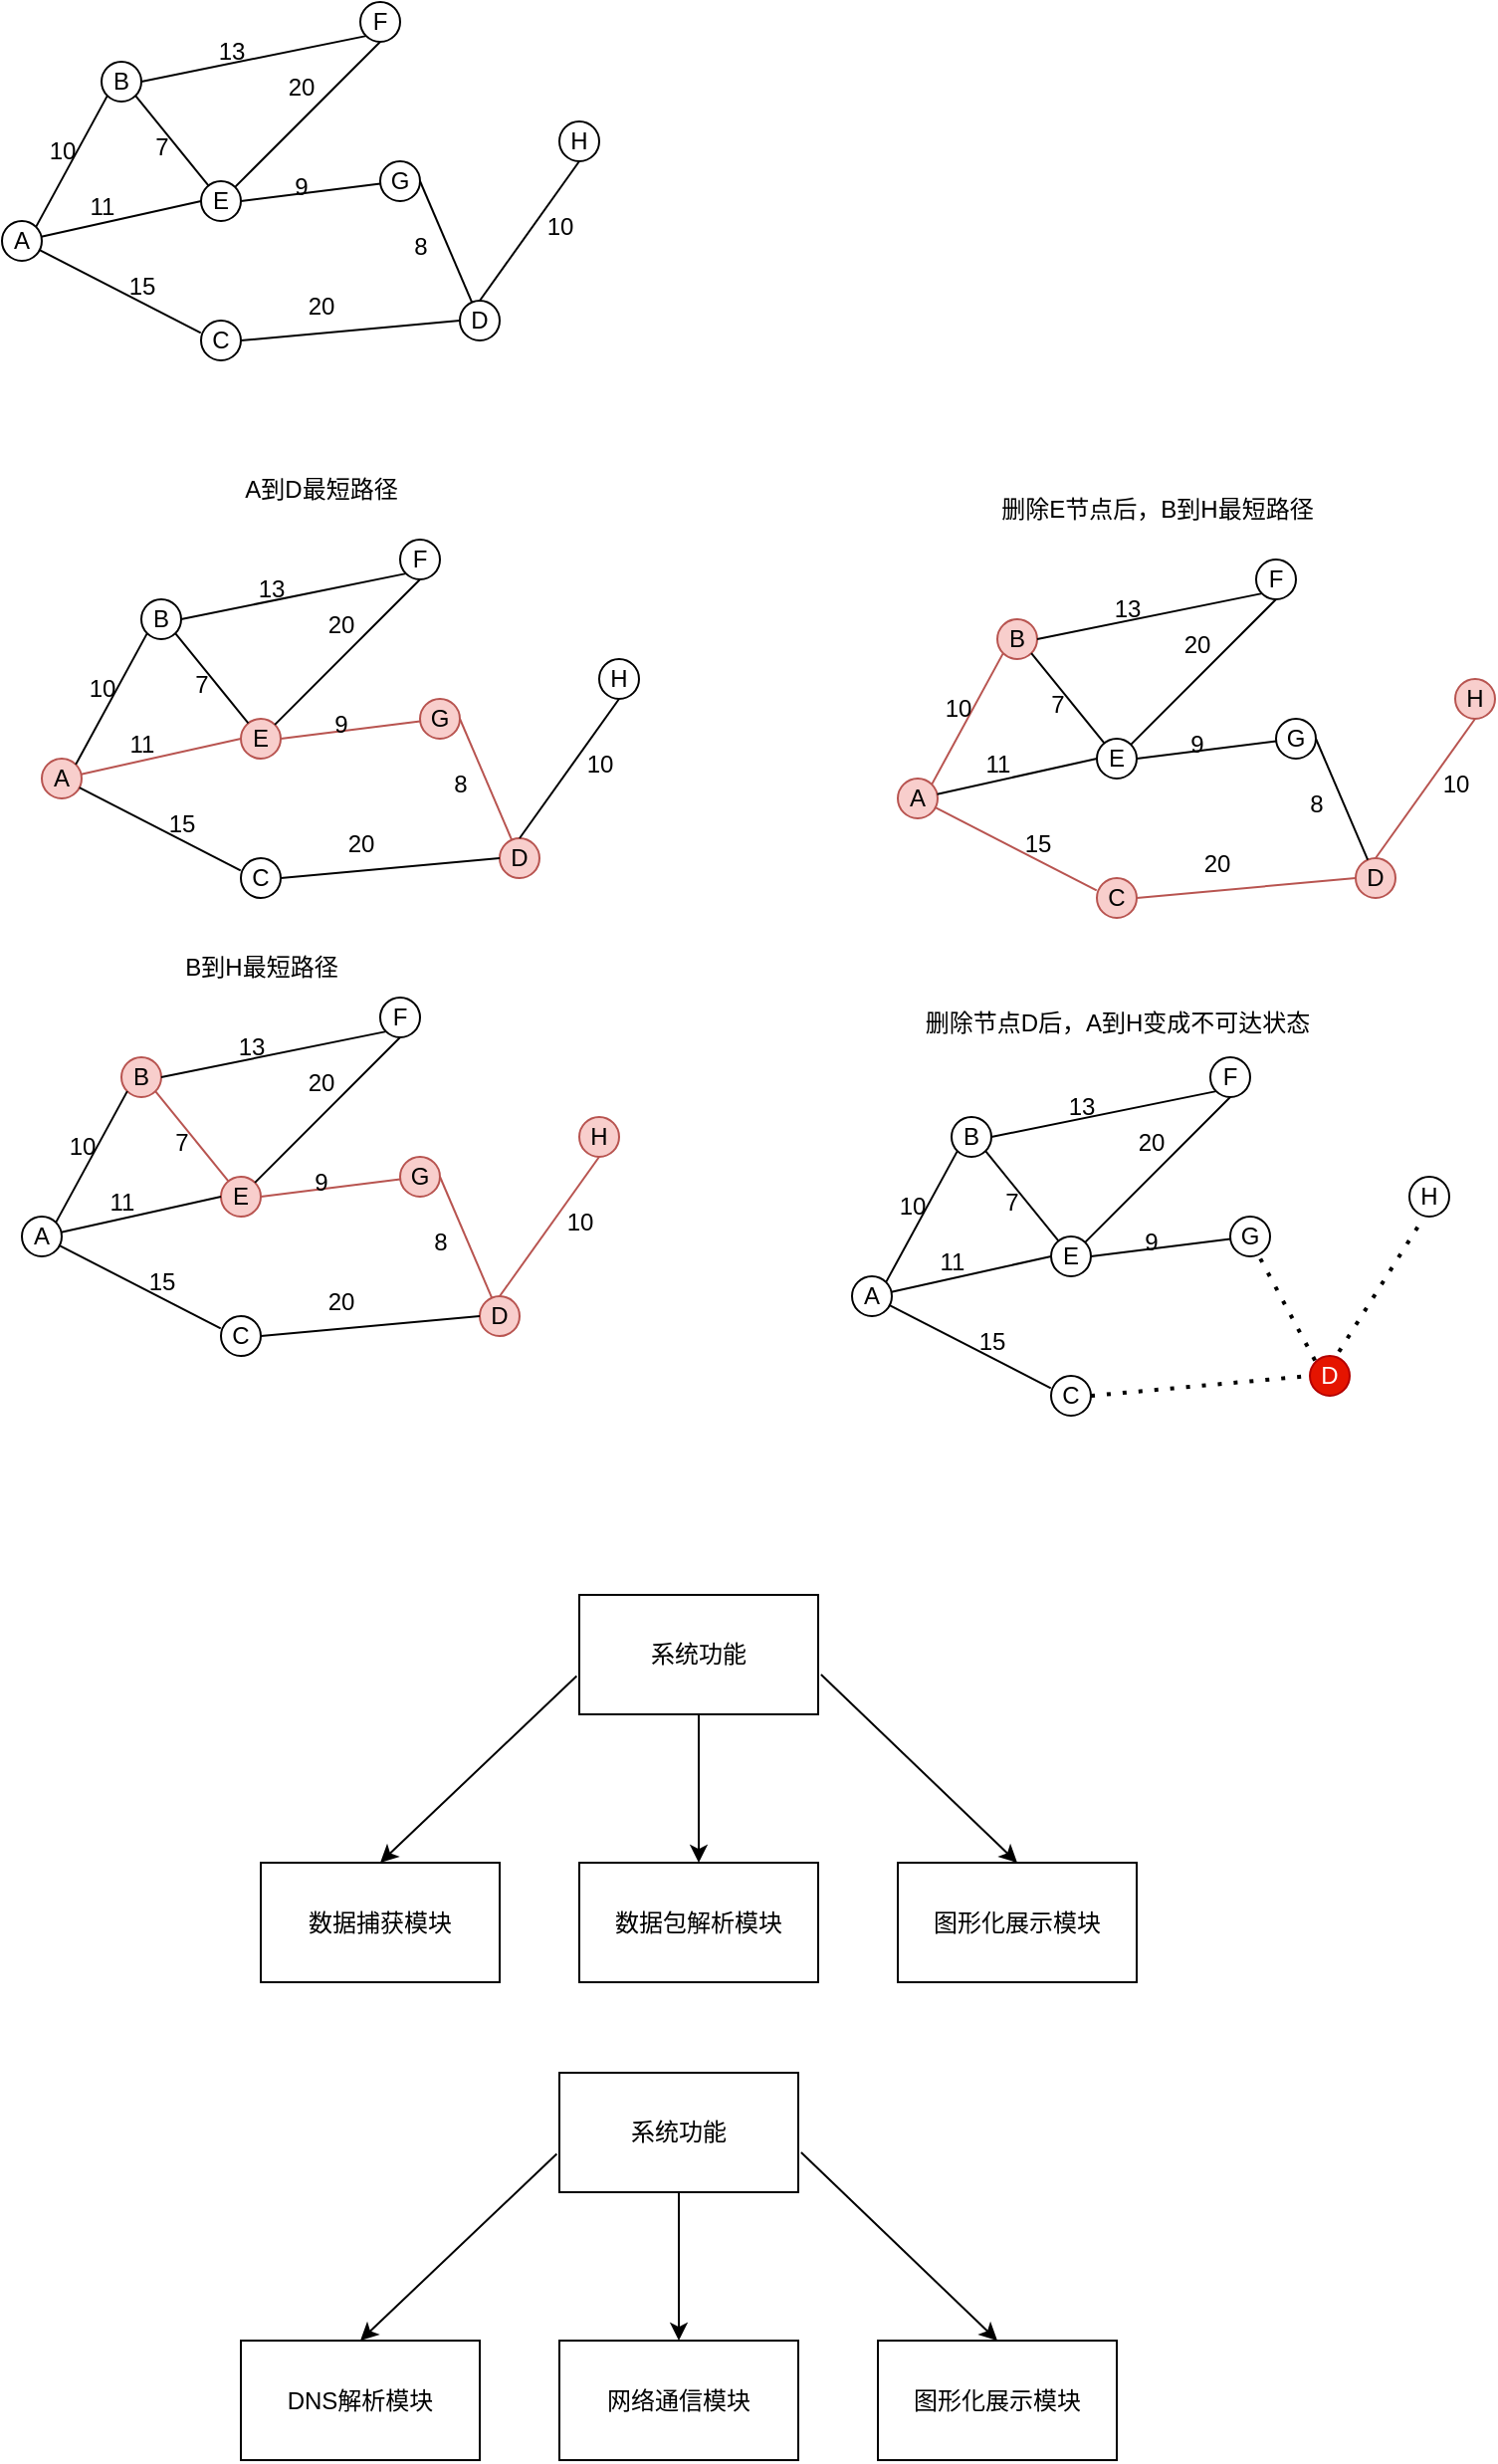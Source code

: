 <mxfile version="24.8.4">
  <diagram name="第 1 页" id="j2bMrI5FaiPhLmk5jfZU">
    <mxGraphModel dx="983" dy="539" grid="1" gridSize="10" guides="1" tooltips="1" connect="1" arrows="1" fold="1" page="1" pageScale="1" pageWidth="827" pageHeight="1169" math="0" shadow="0">
      <root>
        <mxCell id="0" />
        <mxCell id="1" parent="0" />
        <mxCell id="vtL7lDyUbymV2ma0Of8F-2" value="A" style="ellipse;whiteSpace=wrap;html=1;aspect=fixed;" parent="1" vertex="1">
          <mxGeometry x="100" y="350" width="20" height="20" as="geometry" />
        </mxCell>
        <mxCell id="vtL7lDyUbymV2ma0Of8F-3" value="B" style="ellipse;whiteSpace=wrap;html=1;aspect=fixed;" parent="1" vertex="1">
          <mxGeometry x="150" y="270" width="20" height="20" as="geometry" />
        </mxCell>
        <mxCell id="vtL7lDyUbymV2ma0Of8F-4" value="C" style="ellipse;whiteSpace=wrap;html=1;aspect=fixed;" parent="1" vertex="1">
          <mxGeometry x="200" y="400" width="20" height="20" as="geometry" />
        </mxCell>
        <mxCell id="vtL7lDyUbymV2ma0Of8F-5" value="D" style="ellipse;whiteSpace=wrap;html=1;aspect=fixed;" parent="1" vertex="1">
          <mxGeometry x="330" y="390" width="20" height="20" as="geometry" />
        </mxCell>
        <mxCell id="vtL7lDyUbymV2ma0Of8F-6" value="E" style="ellipse;whiteSpace=wrap;html=1;aspect=fixed;" parent="1" vertex="1">
          <mxGeometry x="200" y="330" width="20" height="20" as="geometry" />
        </mxCell>
        <mxCell id="vtL7lDyUbymV2ma0Of8F-7" value="F" style="ellipse;whiteSpace=wrap;html=1;aspect=fixed;" parent="1" vertex="1">
          <mxGeometry x="280" y="240" width="20" height="20" as="geometry" />
        </mxCell>
        <mxCell id="vtL7lDyUbymV2ma0Of8F-8" value="G" style="ellipse;whiteSpace=wrap;html=1;aspect=fixed;" parent="1" vertex="1">
          <mxGeometry x="290" y="320" width="20" height="20" as="geometry" />
        </mxCell>
        <mxCell id="vtL7lDyUbymV2ma0Of8F-10" value="H" style="ellipse;whiteSpace=wrap;html=1;aspect=fixed;" parent="1" vertex="1">
          <mxGeometry x="380" y="300" width="20" height="20" as="geometry" />
        </mxCell>
        <mxCell id="vtL7lDyUbymV2ma0Of8F-48" value="" style="endArrow=none;html=1;rounded=0;exitX=1;exitY=0;exitDx=0;exitDy=0;entryX=0;entryY=1;entryDx=0;entryDy=0;" parent="1" source="vtL7lDyUbymV2ma0Of8F-2" target="vtL7lDyUbymV2ma0Of8F-3" edge="1">
          <mxGeometry width="50" height="50" relative="1" as="geometry">
            <mxPoint x="110" y="340" as="sourcePoint" />
            <mxPoint x="160" y="290" as="targetPoint" />
          </mxGeometry>
        </mxCell>
        <mxCell id="vtL7lDyUbymV2ma0Of8F-49" value="" style="endArrow=none;html=1;rounded=0;entryX=-0.007;entryY=0.307;entryDx=0;entryDy=0;entryPerimeter=0;" parent="1" source="vtL7lDyUbymV2ma0Of8F-2" target="vtL7lDyUbymV2ma0Of8F-4" edge="1">
          <mxGeometry width="50" height="50" relative="1" as="geometry">
            <mxPoint x="130" y="400" as="sourcePoint" />
            <mxPoint x="180" y="350" as="targetPoint" />
          </mxGeometry>
        </mxCell>
        <mxCell id="vtL7lDyUbymV2ma0Of8F-50" value="" style="endArrow=none;html=1;rounded=0;entryX=0;entryY=0.5;entryDx=0;entryDy=0;" parent="1" source="vtL7lDyUbymV2ma0Of8F-2" target="vtL7lDyUbymV2ma0Of8F-6" edge="1">
          <mxGeometry width="50" height="50" relative="1" as="geometry">
            <mxPoint x="130" y="370" as="sourcePoint" />
            <mxPoint x="180" y="320" as="targetPoint" />
          </mxGeometry>
        </mxCell>
        <mxCell id="vtL7lDyUbymV2ma0Of8F-51" value="" style="endArrow=none;html=1;rounded=0;exitX=1;exitY=1;exitDx=0;exitDy=0;" parent="1" source="vtL7lDyUbymV2ma0Of8F-3" target="vtL7lDyUbymV2ma0Of8F-6" edge="1">
          <mxGeometry width="50" height="50" relative="1" as="geometry">
            <mxPoint x="150" y="270" as="sourcePoint" />
            <mxPoint x="200" y="334" as="targetPoint" />
          </mxGeometry>
        </mxCell>
        <mxCell id="vtL7lDyUbymV2ma0Of8F-52" value="" style="endArrow=none;html=1;rounded=0;exitX=1;exitY=0.5;exitDx=0;exitDy=0;entryX=0;entryY=1;entryDx=0;entryDy=0;" parent="1" source="vtL7lDyUbymV2ma0Of8F-3" target="vtL7lDyUbymV2ma0Of8F-7" edge="1">
          <mxGeometry width="50" height="50" relative="1" as="geometry">
            <mxPoint x="180" y="280" as="sourcePoint" />
            <mxPoint x="230" y="230" as="targetPoint" />
          </mxGeometry>
        </mxCell>
        <mxCell id="vtL7lDyUbymV2ma0Of8F-53" value="" style="endArrow=none;html=1;rounded=0;exitX=1;exitY=0.5;exitDx=0;exitDy=0;" parent="1" source="vtL7lDyUbymV2ma0Of8F-6" target="vtL7lDyUbymV2ma0Of8F-8" edge="1">
          <mxGeometry width="50" height="50" relative="1" as="geometry">
            <mxPoint x="230" y="340" as="sourcePoint" />
            <mxPoint x="280" y="290" as="targetPoint" />
          </mxGeometry>
        </mxCell>
        <mxCell id="vtL7lDyUbymV2ma0Of8F-54" value="" style="endArrow=none;html=1;rounded=0;exitX=1;exitY=0;exitDx=0;exitDy=0;entryX=0.5;entryY=1;entryDx=0;entryDy=0;" parent="1" source="vtL7lDyUbymV2ma0Of8F-6" target="vtL7lDyUbymV2ma0Of8F-7" edge="1">
          <mxGeometry width="50" height="50" relative="1" as="geometry">
            <mxPoint x="220" y="330" as="sourcePoint" />
            <mxPoint x="270" y="280" as="targetPoint" />
          </mxGeometry>
        </mxCell>
        <mxCell id="vtL7lDyUbymV2ma0Of8F-55" value="" style="endArrow=none;html=1;rounded=0;exitX=1;exitY=0.5;exitDx=0;exitDy=0;entryX=0;entryY=0.5;entryDx=0;entryDy=0;" parent="1" source="vtL7lDyUbymV2ma0Of8F-4" target="vtL7lDyUbymV2ma0Of8F-5" edge="1">
          <mxGeometry width="50" height="50" relative="1" as="geometry">
            <mxPoint x="260" y="410" as="sourcePoint" />
            <mxPoint x="310" y="360" as="targetPoint" />
          </mxGeometry>
        </mxCell>
        <mxCell id="vtL7lDyUbymV2ma0Of8F-56" value="" style="endArrow=none;html=1;rounded=0;exitX=0.5;exitY=0;exitDx=0;exitDy=0;" parent="1" source="vtL7lDyUbymV2ma0Of8F-5" edge="1">
          <mxGeometry width="50" height="50" relative="1" as="geometry">
            <mxPoint x="340" y="370" as="sourcePoint" />
            <mxPoint x="390" y="320" as="targetPoint" />
          </mxGeometry>
        </mxCell>
        <mxCell id="vtL7lDyUbymV2ma0Of8F-57" value="" style="endArrow=none;html=1;rounded=0;exitX=1;exitY=0.5;exitDx=0;exitDy=0;" parent="1" source="vtL7lDyUbymV2ma0Of8F-8" target="vtL7lDyUbymV2ma0Of8F-5" edge="1">
          <mxGeometry width="50" height="50" relative="1" as="geometry">
            <mxPoint x="330" y="310" as="sourcePoint" />
            <mxPoint x="380" y="260" as="targetPoint" />
          </mxGeometry>
        </mxCell>
        <mxCell id="vtL7lDyUbymV2ma0Of8F-59" value="10" style="text;html=1;align=center;verticalAlign=middle;resizable=0;points=[];autosize=1;strokeColor=none;fillColor=none;" parent="1" vertex="1">
          <mxGeometry x="110" y="300" width="40" height="30" as="geometry" />
        </mxCell>
        <mxCell id="vtL7lDyUbymV2ma0Of8F-60" value="7" style="text;html=1;align=center;verticalAlign=middle;resizable=0;points=[];autosize=1;strokeColor=none;fillColor=none;" parent="1" vertex="1">
          <mxGeometry x="165" y="298" width="30" height="30" as="geometry" />
        </mxCell>
        <mxCell id="vtL7lDyUbymV2ma0Of8F-61" value="11" style="text;html=1;align=center;verticalAlign=middle;resizable=0;points=[];autosize=1;strokeColor=none;fillColor=none;" parent="1" vertex="1">
          <mxGeometry x="130" y="328" width="40" height="30" as="geometry" />
        </mxCell>
        <mxCell id="vtL7lDyUbymV2ma0Of8F-63" value="15" style="text;html=1;align=center;verticalAlign=middle;resizable=0;points=[];autosize=1;strokeColor=none;fillColor=none;" parent="1" vertex="1">
          <mxGeometry x="150" y="368" width="40" height="30" as="geometry" />
        </mxCell>
        <mxCell id="vtL7lDyUbymV2ma0Of8F-64" value="20" style="text;html=1;align=center;verticalAlign=middle;resizable=0;points=[];autosize=1;strokeColor=none;fillColor=none;" parent="1" vertex="1">
          <mxGeometry x="240" y="378" width="40" height="30" as="geometry" />
        </mxCell>
        <mxCell id="vtL7lDyUbymV2ma0Of8F-65" value="9" style="text;html=1;align=center;verticalAlign=middle;resizable=0;points=[];autosize=1;strokeColor=none;fillColor=none;" parent="1" vertex="1">
          <mxGeometry x="235" y="318" width="30" height="30" as="geometry" />
        </mxCell>
        <mxCell id="vtL7lDyUbymV2ma0Of8F-66" value="13" style="text;html=1;align=center;verticalAlign=middle;resizable=0;points=[];autosize=1;strokeColor=none;fillColor=none;" parent="1" vertex="1">
          <mxGeometry x="195" y="250" width="40" height="30" as="geometry" />
        </mxCell>
        <mxCell id="vtL7lDyUbymV2ma0Of8F-67" value="20" style="text;html=1;align=center;verticalAlign=middle;resizable=0;points=[];autosize=1;strokeColor=none;fillColor=none;" parent="1" vertex="1">
          <mxGeometry x="230" y="268" width="40" height="30" as="geometry" />
        </mxCell>
        <mxCell id="vtL7lDyUbymV2ma0Of8F-68" value="8" style="text;html=1;align=center;verticalAlign=middle;resizable=0;points=[];autosize=1;strokeColor=none;fillColor=none;" parent="1" vertex="1">
          <mxGeometry x="295" y="348" width="30" height="30" as="geometry" />
        </mxCell>
        <mxCell id="vtL7lDyUbymV2ma0Of8F-69" value="10" style="text;html=1;align=center;verticalAlign=middle;resizable=0;points=[];autosize=1;strokeColor=none;fillColor=none;" parent="1" vertex="1">
          <mxGeometry x="360" y="338" width="40" height="30" as="geometry" />
        </mxCell>
        <mxCell id="vtL7lDyUbymV2ma0Of8F-70" value="A" style="ellipse;whiteSpace=wrap;html=1;aspect=fixed;fillColor=#f8cecc;strokeColor=#b85450;" parent="1" vertex="1">
          <mxGeometry x="120" y="620" width="20" height="20" as="geometry" />
        </mxCell>
        <mxCell id="vtL7lDyUbymV2ma0Of8F-71" value="B" style="ellipse;whiteSpace=wrap;html=1;aspect=fixed;" parent="1" vertex="1">
          <mxGeometry x="170" y="540" width="20" height="20" as="geometry" />
        </mxCell>
        <mxCell id="vtL7lDyUbymV2ma0Of8F-72" value="C" style="ellipse;whiteSpace=wrap;html=1;aspect=fixed;" parent="1" vertex="1">
          <mxGeometry x="220" y="670" width="20" height="20" as="geometry" />
        </mxCell>
        <mxCell id="vtL7lDyUbymV2ma0Of8F-73" value="D" style="ellipse;whiteSpace=wrap;html=1;aspect=fixed;fillColor=#f8cecc;strokeColor=#b85450;" parent="1" vertex="1">
          <mxGeometry x="350" y="660" width="20" height="20" as="geometry" />
        </mxCell>
        <mxCell id="vtL7lDyUbymV2ma0Of8F-74" value="E" style="ellipse;whiteSpace=wrap;html=1;aspect=fixed;fillColor=#f8cecc;strokeColor=#b85450;" parent="1" vertex="1">
          <mxGeometry x="220" y="600" width="20" height="20" as="geometry" />
        </mxCell>
        <mxCell id="vtL7lDyUbymV2ma0Of8F-75" value="F" style="ellipse;whiteSpace=wrap;html=1;aspect=fixed;" parent="1" vertex="1">
          <mxGeometry x="300" y="510" width="20" height="20" as="geometry" />
        </mxCell>
        <mxCell id="vtL7lDyUbymV2ma0Of8F-76" value="G" style="ellipse;whiteSpace=wrap;html=1;aspect=fixed;fillColor=#f8cecc;strokeColor=#b85450;" parent="1" vertex="1">
          <mxGeometry x="310" y="590" width="20" height="20" as="geometry" />
        </mxCell>
        <mxCell id="vtL7lDyUbymV2ma0Of8F-77" value="H" style="ellipse;whiteSpace=wrap;html=1;aspect=fixed;" parent="1" vertex="1">
          <mxGeometry x="400" y="570" width="20" height="20" as="geometry" />
        </mxCell>
        <mxCell id="vtL7lDyUbymV2ma0Of8F-78" value="" style="endArrow=none;html=1;rounded=0;exitX=1;exitY=0;exitDx=0;exitDy=0;entryX=0;entryY=1;entryDx=0;entryDy=0;" parent="1" source="vtL7lDyUbymV2ma0Of8F-70" target="vtL7lDyUbymV2ma0Of8F-71" edge="1">
          <mxGeometry width="50" height="50" relative="1" as="geometry">
            <mxPoint x="130" y="610" as="sourcePoint" />
            <mxPoint x="180" y="560" as="targetPoint" />
          </mxGeometry>
        </mxCell>
        <mxCell id="vtL7lDyUbymV2ma0Of8F-79" value="" style="endArrow=none;html=1;rounded=0;entryX=-0.007;entryY=0.307;entryDx=0;entryDy=0;entryPerimeter=0;" parent="1" source="vtL7lDyUbymV2ma0Of8F-70" target="vtL7lDyUbymV2ma0Of8F-72" edge="1">
          <mxGeometry width="50" height="50" relative="1" as="geometry">
            <mxPoint x="150" y="670" as="sourcePoint" />
            <mxPoint x="200" y="620" as="targetPoint" />
          </mxGeometry>
        </mxCell>
        <mxCell id="vtL7lDyUbymV2ma0Of8F-80" value="" style="endArrow=none;html=1;rounded=0;entryX=0;entryY=0.5;entryDx=0;entryDy=0;fillColor=#f8cecc;strokeColor=#b85450;" parent="1" source="vtL7lDyUbymV2ma0Of8F-70" target="vtL7lDyUbymV2ma0Of8F-74" edge="1">
          <mxGeometry width="50" height="50" relative="1" as="geometry">
            <mxPoint x="150" y="640" as="sourcePoint" />
            <mxPoint x="200" y="590" as="targetPoint" />
          </mxGeometry>
        </mxCell>
        <mxCell id="vtL7lDyUbymV2ma0Of8F-81" value="" style="endArrow=none;html=1;rounded=0;exitX=1;exitY=1;exitDx=0;exitDy=0;" parent="1" source="vtL7lDyUbymV2ma0Of8F-71" target="vtL7lDyUbymV2ma0Of8F-74" edge="1">
          <mxGeometry width="50" height="50" relative="1" as="geometry">
            <mxPoint x="170" y="540" as="sourcePoint" />
            <mxPoint x="220" y="604" as="targetPoint" />
          </mxGeometry>
        </mxCell>
        <mxCell id="vtL7lDyUbymV2ma0Of8F-82" value="" style="endArrow=none;html=1;rounded=0;exitX=1;exitY=0.5;exitDx=0;exitDy=0;entryX=0;entryY=1;entryDx=0;entryDy=0;" parent="1" source="vtL7lDyUbymV2ma0Of8F-71" target="vtL7lDyUbymV2ma0Of8F-75" edge="1">
          <mxGeometry width="50" height="50" relative="1" as="geometry">
            <mxPoint x="200" y="550" as="sourcePoint" />
            <mxPoint x="250" y="500" as="targetPoint" />
          </mxGeometry>
        </mxCell>
        <mxCell id="vtL7lDyUbymV2ma0Of8F-83" value="" style="endArrow=none;html=1;rounded=0;exitX=1;exitY=0.5;exitDx=0;exitDy=0;fillColor=#f8cecc;strokeColor=#b85450;" parent="1" source="vtL7lDyUbymV2ma0Of8F-74" target="vtL7lDyUbymV2ma0Of8F-76" edge="1">
          <mxGeometry width="50" height="50" relative="1" as="geometry">
            <mxPoint x="250" y="610" as="sourcePoint" />
            <mxPoint x="300" y="560" as="targetPoint" />
          </mxGeometry>
        </mxCell>
        <mxCell id="vtL7lDyUbymV2ma0Of8F-84" value="" style="endArrow=none;html=1;rounded=0;exitX=1;exitY=0;exitDx=0;exitDy=0;entryX=0.5;entryY=1;entryDx=0;entryDy=0;" parent="1" source="vtL7lDyUbymV2ma0Of8F-74" target="vtL7lDyUbymV2ma0Of8F-75" edge="1">
          <mxGeometry width="50" height="50" relative="1" as="geometry">
            <mxPoint x="240" y="600" as="sourcePoint" />
            <mxPoint x="290" y="550" as="targetPoint" />
          </mxGeometry>
        </mxCell>
        <mxCell id="vtL7lDyUbymV2ma0Of8F-85" value="" style="endArrow=none;html=1;rounded=0;exitX=1;exitY=0.5;exitDx=0;exitDy=0;entryX=0;entryY=0.5;entryDx=0;entryDy=0;" parent="1" source="vtL7lDyUbymV2ma0Of8F-72" target="vtL7lDyUbymV2ma0Of8F-73" edge="1">
          <mxGeometry width="50" height="50" relative="1" as="geometry">
            <mxPoint x="280" y="680" as="sourcePoint" />
            <mxPoint x="330" y="630" as="targetPoint" />
          </mxGeometry>
        </mxCell>
        <mxCell id="vtL7lDyUbymV2ma0Of8F-86" value="" style="endArrow=none;html=1;rounded=0;exitX=0.5;exitY=0;exitDx=0;exitDy=0;" parent="1" source="vtL7lDyUbymV2ma0Of8F-73" edge="1">
          <mxGeometry width="50" height="50" relative="1" as="geometry">
            <mxPoint x="360" y="640" as="sourcePoint" />
            <mxPoint x="410" y="590" as="targetPoint" />
          </mxGeometry>
        </mxCell>
        <mxCell id="vtL7lDyUbymV2ma0Of8F-87" value="" style="endArrow=none;html=1;rounded=0;exitX=1;exitY=0.5;exitDx=0;exitDy=0;fillColor=#f8cecc;strokeColor=#b85450;" parent="1" source="vtL7lDyUbymV2ma0Of8F-76" target="vtL7lDyUbymV2ma0Of8F-73" edge="1">
          <mxGeometry width="50" height="50" relative="1" as="geometry">
            <mxPoint x="350" y="580" as="sourcePoint" />
            <mxPoint x="400" y="530" as="targetPoint" />
          </mxGeometry>
        </mxCell>
        <mxCell id="vtL7lDyUbymV2ma0Of8F-88" value="10" style="text;html=1;align=center;verticalAlign=middle;resizable=0;points=[];autosize=1;strokeColor=none;fillColor=none;" parent="1" vertex="1">
          <mxGeometry x="130" y="570" width="40" height="30" as="geometry" />
        </mxCell>
        <mxCell id="vtL7lDyUbymV2ma0Of8F-89" value="7" style="text;html=1;align=center;verticalAlign=middle;resizable=0;points=[];autosize=1;strokeColor=none;fillColor=none;" parent="1" vertex="1">
          <mxGeometry x="185" y="568" width="30" height="30" as="geometry" />
        </mxCell>
        <mxCell id="vtL7lDyUbymV2ma0Of8F-90" value="11" style="text;html=1;align=center;verticalAlign=middle;resizable=0;points=[];autosize=1;strokeColor=none;fillColor=none;" parent="1" vertex="1">
          <mxGeometry x="150" y="598" width="40" height="30" as="geometry" />
        </mxCell>
        <mxCell id="vtL7lDyUbymV2ma0Of8F-91" value="15" style="text;html=1;align=center;verticalAlign=middle;resizable=0;points=[];autosize=1;strokeColor=none;fillColor=none;" parent="1" vertex="1">
          <mxGeometry x="170" y="638" width="40" height="30" as="geometry" />
        </mxCell>
        <mxCell id="vtL7lDyUbymV2ma0Of8F-92" value="20" style="text;html=1;align=center;verticalAlign=middle;resizable=0;points=[];autosize=1;strokeColor=none;fillColor=none;" parent="1" vertex="1">
          <mxGeometry x="260" y="648" width="40" height="30" as="geometry" />
        </mxCell>
        <mxCell id="vtL7lDyUbymV2ma0Of8F-93" value="9" style="text;html=1;align=center;verticalAlign=middle;resizable=0;points=[];autosize=1;strokeColor=none;fillColor=none;" parent="1" vertex="1">
          <mxGeometry x="255" y="588" width="30" height="30" as="geometry" />
        </mxCell>
        <mxCell id="vtL7lDyUbymV2ma0Of8F-94" value="13" style="text;html=1;align=center;verticalAlign=middle;resizable=0;points=[];autosize=1;strokeColor=none;fillColor=none;" parent="1" vertex="1">
          <mxGeometry x="215" y="520" width="40" height="30" as="geometry" />
        </mxCell>
        <mxCell id="vtL7lDyUbymV2ma0Of8F-95" value="20" style="text;html=1;align=center;verticalAlign=middle;resizable=0;points=[];autosize=1;strokeColor=none;fillColor=none;" parent="1" vertex="1">
          <mxGeometry x="250" y="538" width="40" height="30" as="geometry" />
        </mxCell>
        <mxCell id="vtL7lDyUbymV2ma0Of8F-96" value="8" style="text;html=1;align=center;verticalAlign=middle;resizable=0;points=[];autosize=1;strokeColor=none;fillColor=none;" parent="1" vertex="1">
          <mxGeometry x="315" y="618" width="30" height="30" as="geometry" />
        </mxCell>
        <mxCell id="vtL7lDyUbymV2ma0Of8F-97" value="10" style="text;html=1;align=center;verticalAlign=middle;resizable=0;points=[];autosize=1;strokeColor=none;fillColor=none;" parent="1" vertex="1">
          <mxGeometry x="380" y="608" width="40" height="30" as="geometry" />
        </mxCell>
        <mxCell id="vtL7lDyUbymV2ma0Of8F-98" value="A到D最短路径" style="text;html=1;align=center;verticalAlign=middle;resizable=0;points=[];autosize=1;strokeColor=none;fillColor=none;" parent="1" vertex="1">
          <mxGeometry x="210" y="470" width="100" height="30" as="geometry" />
        </mxCell>
        <mxCell id="vtL7lDyUbymV2ma0Of8F-99" value="A" style="ellipse;whiteSpace=wrap;html=1;aspect=fixed;" parent="1" vertex="1">
          <mxGeometry x="110" y="850" width="20" height="20" as="geometry" />
        </mxCell>
        <mxCell id="vtL7lDyUbymV2ma0Of8F-100" value="B" style="ellipse;whiteSpace=wrap;html=1;aspect=fixed;fillColor=#f8cecc;strokeColor=#b85450;" parent="1" vertex="1">
          <mxGeometry x="160" y="770" width="20" height="20" as="geometry" />
        </mxCell>
        <mxCell id="vtL7lDyUbymV2ma0Of8F-101" value="C" style="ellipse;whiteSpace=wrap;html=1;aspect=fixed;" parent="1" vertex="1">
          <mxGeometry x="210" y="900" width="20" height="20" as="geometry" />
        </mxCell>
        <mxCell id="vtL7lDyUbymV2ma0Of8F-102" value="D" style="ellipse;whiteSpace=wrap;html=1;aspect=fixed;fillColor=#f8cecc;strokeColor=#b85450;" parent="1" vertex="1">
          <mxGeometry x="340" y="890" width="20" height="20" as="geometry" />
        </mxCell>
        <mxCell id="vtL7lDyUbymV2ma0Of8F-103" value="E" style="ellipse;whiteSpace=wrap;html=1;aspect=fixed;fillColor=#f8cecc;strokeColor=#b85450;" parent="1" vertex="1">
          <mxGeometry x="210" y="830" width="20" height="20" as="geometry" />
        </mxCell>
        <mxCell id="vtL7lDyUbymV2ma0Of8F-104" value="F" style="ellipse;whiteSpace=wrap;html=1;aspect=fixed;" parent="1" vertex="1">
          <mxGeometry x="290" y="740" width="20" height="20" as="geometry" />
        </mxCell>
        <mxCell id="vtL7lDyUbymV2ma0Of8F-105" value="G" style="ellipse;whiteSpace=wrap;html=1;aspect=fixed;fillColor=#f8cecc;strokeColor=#b85450;" parent="1" vertex="1">
          <mxGeometry x="300" y="820" width="20" height="20" as="geometry" />
        </mxCell>
        <mxCell id="vtL7lDyUbymV2ma0Of8F-106" value="H" style="ellipse;whiteSpace=wrap;html=1;aspect=fixed;fillColor=#f8cecc;strokeColor=#b85450;" parent="1" vertex="1">
          <mxGeometry x="390" y="800" width="20" height="20" as="geometry" />
        </mxCell>
        <mxCell id="vtL7lDyUbymV2ma0Of8F-107" value="" style="endArrow=none;html=1;rounded=0;exitX=1;exitY=0;exitDx=0;exitDy=0;entryX=0;entryY=1;entryDx=0;entryDy=0;" parent="1" source="vtL7lDyUbymV2ma0Of8F-99" target="vtL7lDyUbymV2ma0Of8F-100" edge="1">
          <mxGeometry width="50" height="50" relative="1" as="geometry">
            <mxPoint x="120" y="840" as="sourcePoint" />
            <mxPoint x="170" y="790" as="targetPoint" />
          </mxGeometry>
        </mxCell>
        <mxCell id="vtL7lDyUbymV2ma0Of8F-108" value="" style="endArrow=none;html=1;rounded=0;entryX=-0.007;entryY=0.307;entryDx=0;entryDy=0;entryPerimeter=0;" parent="1" source="vtL7lDyUbymV2ma0Of8F-99" target="vtL7lDyUbymV2ma0Of8F-101" edge="1">
          <mxGeometry width="50" height="50" relative="1" as="geometry">
            <mxPoint x="140" y="900" as="sourcePoint" />
            <mxPoint x="190" y="850" as="targetPoint" />
          </mxGeometry>
        </mxCell>
        <mxCell id="vtL7lDyUbymV2ma0Of8F-109" value="" style="endArrow=none;html=1;rounded=0;entryX=0;entryY=0.5;entryDx=0;entryDy=0;" parent="1" source="vtL7lDyUbymV2ma0Of8F-99" target="vtL7lDyUbymV2ma0Of8F-103" edge="1">
          <mxGeometry width="50" height="50" relative="1" as="geometry">
            <mxPoint x="140" y="870" as="sourcePoint" />
            <mxPoint x="190" y="820" as="targetPoint" />
          </mxGeometry>
        </mxCell>
        <mxCell id="vtL7lDyUbymV2ma0Of8F-110" value="" style="endArrow=none;html=1;rounded=0;exitX=1;exitY=1;exitDx=0;exitDy=0;fillColor=#f8cecc;strokeColor=#b85450;" parent="1" source="vtL7lDyUbymV2ma0Of8F-100" target="vtL7lDyUbymV2ma0Of8F-103" edge="1">
          <mxGeometry width="50" height="50" relative="1" as="geometry">
            <mxPoint x="160" y="770" as="sourcePoint" />
            <mxPoint x="210" y="834" as="targetPoint" />
          </mxGeometry>
        </mxCell>
        <mxCell id="vtL7lDyUbymV2ma0Of8F-111" value="" style="endArrow=none;html=1;rounded=0;exitX=1;exitY=0.5;exitDx=0;exitDy=0;entryX=0;entryY=1;entryDx=0;entryDy=0;" parent="1" source="vtL7lDyUbymV2ma0Of8F-100" target="vtL7lDyUbymV2ma0Of8F-104" edge="1">
          <mxGeometry width="50" height="50" relative="1" as="geometry">
            <mxPoint x="190" y="780" as="sourcePoint" />
            <mxPoint x="240" y="730" as="targetPoint" />
          </mxGeometry>
        </mxCell>
        <mxCell id="vtL7lDyUbymV2ma0Of8F-112" value="" style="endArrow=none;html=1;rounded=0;exitX=1;exitY=0.5;exitDx=0;exitDy=0;fillColor=#f8cecc;strokeColor=#b85450;" parent="1" source="vtL7lDyUbymV2ma0Of8F-103" target="vtL7lDyUbymV2ma0Of8F-105" edge="1">
          <mxGeometry width="50" height="50" relative="1" as="geometry">
            <mxPoint x="240" y="840" as="sourcePoint" />
            <mxPoint x="290" y="790" as="targetPoint" />
          </mxGeometry>
        </mxCell>
        <mxCell id="vtL7lDyUbymV2ma0Of8F-113" value="" style="endArrow=none;html=1;rounded=0;exitX=1;exitY=0;exitDx=0;exitDy=0;entryX=0.5;entryY=1;entryDx=0;entryDy=0;" parent="1" source="vtL7lDyUbymV2ma0Of8F-103" target="vtL7lDyUbymV2ma0Of8F-104" edge="1">
          <mxGeometry width="50" height="50" relative="1" as="geometry">
            <mxPoint x="230" y="830" as="sourcePoint" />
            <mxPoint x="280" y="780" as="targetPoint" />
          </mxGeometry>
        </mxCell>
        <mxCell id="vtL7lDyUbymV2ma0Of8F-114" value="" style="endArrow=none;html=1;rounded=0;exitX=1;exitY=0.5;exitDx=0;exitDy=0;entryX=0;entryY=0.5;entryDx=0;entryDy=0;" parent="1" source="vtL7lDyUbymV2ma0Of8F-101" target="vtL7lDyUbymV2ma0Of8F-102" edge="1">
          <mxGeometry width="50" height="50" relative="1" as="geometry">
            <mxPoint x="270" y="910" as="sourcePoint" />
            <mxPoint x="320" y="860" as="targetPoint" />
          </mxGeometry>
        </mxCell>
        <mxCell id="vtL7lDyUbymV2ma0Of8F-115" value="" style="endArrow=none;html=1;rounded=0;exitX=0.5;exitY=0;exitDx=0;exitDy=0;fillColor=#f8cecc;strokeColor=#b85450;" parent="1" source="vtL7lDyUbymV2ma0Of8F-102" edge="1">
          <mxGeometry width="50" height="50" relative="1" as="geometry">
            <mxPoint x="350" y="870" as="sourcePoint" />
            <mxPoint x="400" y="820" as="targetPoint" />
          </mxGeometry>
        </mxCell>
        <mxCell id="vtL7lDyUbymV2ma0Of8F-116" value="" style="endArrow=none;html=1;rounded=0;exitX=1;exitY=0.5;exitDx=0;exitDy=0;fillColor=#f8cecc;strokeColor=#b85450;" parent="1" source="vtL7lDyUbymV2ma0Of8F-105" target="vtL7lDyUbymV2ma0Of8F-102" edge="1">
          <mxGeometry width="50" height="50" relative="1" as="geometry">
            <mxPoint x="340" y="810" as="sourcePoint" />
            <mxPoint x="390" y="760" as="targetPoint" />
          </mxGeometry>
        </mxCell>
        <mxCell id="vtL7lDyUbymV2ma0Of8F-117" value="10" style="text;html=1;align=center;verticalAlign=middle;resizable=0;points=[];autosize=1;strokeColor=none;fillColor=none;" parent="1" vertex="1">
          <mxGeometry x="120" y="800" width="40" height="30" as="geometry" />
        </mxCell>
        <mxCell id="vtL7lDyUbymV2ma0Of8F-118" value="7" style="text;html=1;align=center;verticalAlign=middle;resizable=0;points=[];autosize=1;strokeColor=none;fillColor=none;" parent="1" vertex="1">
          <mxGeometry x="175" y="798" width="30" height="30" as="geometry" />
        </mxCell>
        <mxCell id="vtL7lDyUbymV2ma0Of8F-119" value="11" style="text;html=1;align=center;verticalAlign=middle;resizable=0;points=[];autosize=1;strokeColor=none;fillColor=none;" parent="1" vertex="1">
          <mxGeometry x="140" y="828" width="40" height="30" as="geometry" />
        </mxCell>
        <mxCell id="vtL7lDyUbymV2ma0Of8F-120" value="15" style="text;html=1;align=center;verticalAlign=middle;resizable=0;points=[];autosize=1;strokeColor=none;fillColor=none;" parent="1" vertex="1">
          <mxGeometry x="160" y="868" width="40" height="30" as="geometry" />
        </mxCell>
        <mxCell id="vtL7lDyUbymV2ma0Of8F-121" value="20" style="text;html=1;align=center;verticalAlign=middle;resizable=0;points=[];autosize=1;strokeColor=none;fillColor=none;" parent="1" vertex="1">
          <mxGeometry x="250" y="878" width="40" height="30" as="geometry" />
        </mxCell>
        <mxCell id="vtL7lDyUbymV2ma0Of8F-122" value="9" style="text;html=1;align=center;verticalAlign=middle;resizable=0;points=[];autosize=1;strokeColor=none;fillColor=none;" parent="1" vertex="1">
          <mxGeometry x="245" y="818" width="30" height="30" as="geometry" />
        </mxCell>
        <mxCell id="vtL7lDyUbymV2ma0Of8F-123" value="13" style="text;html=1;align=center;verticalAlign=middle;resizable=0;points=[];autosize=1;strokeColor=none;fillColor=none;" parent="1" vertex="1">
          <mxGeometry x="205" y="750" width="40" height="30" as="geometry" />
        </mxCell>
        <mxCell id="vtL7lDyUbymV2ma0Of8F-124" value="20" style="text;html=1;align=center;verticalAlign=middle;resizable=0;points=[];autosize=1;strokeColor=none;fillColor=none;" parent="1" vertex="1">
          <mxGeometry x="240" y="768" width="40" height="30" as="geometry" />
        </mxCell>
        <mxCell id="vtL7lDyUbymV2ma0Of8F-125" value="8" style="text;html=1;align=center;verticalAlign=middle;resizable=0;points=[];autosize=1;strokeColor=none;fillColor=none;" parent="1" vertex="1">
          <mxGeometry x="305" y="848" width="30" height="30" as="geometry" />
        </mxCell>
        <mxCell id="vtL7lDyUbymV2ma0Of8F-126" value="10" style="text;html=1;align=center;verticalAlign=middle;resizable=0;points=[];autosize=1;strokeColor=none;fillColor=none;" parent="1" vertex="1">
          <mxGeometry x="370" y="838" width="40" height="30" as="geometry" />
        </mxCell>
        <mxCell id="vtL7lDyUbymV2ma0Of8F-127" value="B到H最短路径" style="text;html=1;align=center;verticalAlign=middle;resizable=0;points=[];autosize=1;strokeColor=none;fillColor=none;" parent="1" vertex="1">
          <mxGeometry x="180" y="710" width="100" height="30" as="geometry" />
        </mxCell>
        <mxCell id="vtL7lDyUbymV2ma0Of8F-128" value="A" style="ellipse;whiteSpace=wrap;html=1;aspect=fixed;fillColor=#f8cecc;strokeColor=#b85450;" parent="1" vertex="1">
          <mxGeometry x="550" y="630" width="20" height="20" as="geometry" />
        </mxCell>
        <mxCell id="vtL7lDyUbymV2ma0Of8F-129" value="B" style="ellipse;whiteSpace=wrap;html=1;aspect=fixed;fillColor=#f8cecc;strokeColor=#b85450;" parent="1" vertex="1">
          <mxGeometry x="600" y="550" width="20" height="20" as="geometry" />
        </mxCell>
        <mxCell id="vtL7lDyUbymV2ma0Of8F-130" value="C" style="ellipse;whiteSpace=wrap;html=1;aspect=fixed;fillColor=#f8cecc;strokeColor=#b85450;" parent="1" vertex="1">
          <mxGeometry x="650" y="680" width="20" height="20" as="geometry" />
        </mxCell>
        <mxCell id="vtL7lDyUbymV2ma0Of8F-131" value="D" style="ellipse;whiteSpace=wrap;html=1;aspect=fixed;fillColor=#f8cecc;strokeColor=#b85450;" parent="1" vertex="1">
          <mxGeometry x="780" y="670" width="20" height="20" as="geometry" />
        </mxCell>
        <mxCell id="vtL7lDyUbymV2ma0Of8F-132" value="E" style="ellipse;whiteSpace=wrap;html=1;aspect=fixed;" parent="1" vertex="1">
          <mxGeometry x="650" y="610" width="20" height="20" as="geometry" />
        </mxCell>
        <mxCell id="vtL7lDyUbymV2ma0Of8F-133" value="F" style="ellipse;whiteSpace=wrap;html=1;aspect=fixed;" parent="1" vertex="1">
          <mxGeometry x="730" y="520" width="20" height="20" as="geometry" />
        </mxCell>
        <mxCell id="vtL7lDyUbymV2ma0Of8F-134" value="G" style="ellipse;whiteSpace=wrap;html=1;aspect=fixed;" parent="1" vertex="1">
          <mxGeometry x="740" y="600" width="20" height="20" as="geometry" />
        </mxCell>
        <mxCell id="vtL7lDyUbymV2ma0Of8F-135" value="H" style="ellipse;whiteSpace=wrap;html=1;aspect=fixed;fillColor=#f8cecc;strokeColor=#b85450;" parent="1" vertex="1">
          <mxGeometry x="830" y="580" width="20" height="20" as="geometry" />
        </mxCell>
        <mxCell id="vtL7lDyUbymV2ma0Of8F-136" value="" style="endArrow=none;html=1;rounded=0;exitX=1;exitY=0;exitDx=0;exitDy=0;entryX=0;entryY=1;entryDx=0;entryDy=0;fillColor=#f8cecc;strokeColor=#b85450;" parent="1" source="vtL7lDyUbymV2ma0Of8F-128" target="vtL7lDyUbymV2ma0Of8F-129" edge="1">
          <mxGeometry width="50" height="50" relative="1" as="geometry">
            <mxPoint x="560" y="620" as="sourcePoint" />
            <mxPoint x="610" y="570" as="targetPoint" />
          </mxGeometry>
        </mxCell>
        <mxCell id="vtL7lDyUbymV2ma0Of8F-137" value="" style="endArrow=none;html=1;rounded=0;entryX=-0.007;entryY=0.307;entryDx=0;entryDy=0;entryPerimeter=0;fillColor=#f8cecc;strokeColor=#b85450;" parent="1" source="vtL7lDyUbymV2ma0Of8F-128" target="vtL7lDyUbymV2ma0Of8F-130" edge="1">
          <mxGeometry width="50" height="50" relative="1" as="geometry">
            <mxPoint x="580" y="680" as="sourcePoint" />
            <mxPoint x="630" y="630" as="targetPoint" />
          </mxGeometry>
        </mxCell>
        <mxCell id="vtL7lDyUbymV2ma0Of8F-138" value="" style="endArrow=none;html=1;rounded=0;entryX=0;entryY=0.5;entryDx=0;entryDy=0;" parent="1" source="vtL7lDyUbymV2ma0Of8F-128" target="vtL7lDyUbymV2ma0Of8F-132" edge="1">
          <mxGeometry width="50" height="50" relative="1" as="geometry">
            <mxPoint x="580" y="650" as="sourcePoint" />
            <mxPoint x="630" y="600" as="targetPoint" />
          </mxGeometry>
        </mxCell>
        <mxCell id="vtL7lDyUbymV2ma0Of8F-139" value="" style="endArrow=none;html=1;rounded=0;exitX=1;exitY=1;exitDx=0;exitDy=0;" parent="1" source="vtL7lDyUbymV2ma0Of8F-129" target="vtL7lDyUbymV2ma0Of8F-132" edge="1">
          <mxGeometry width="50" height="50" relative="1" as="geometry">
            <mxPoint x="600" y="550" as="sourcePoint" />
            <mxPoint x="650" y="614" as="targetPoint" />
          </mxGeometry>
        </mxCell>
        <mxCell id="vtL7lDyUbymV2ma0Of8F-140" value="" style="endArrow=none;html=1;rounded=0;exitX=1;exitY=0.5;exitDx=0;exitDy=0;entryX=0;entryY=1;entryDx=0;entryDy=0;" parent="1" source="vtL7lDyUbymV2ma0Of8F-129" target="vtL7lDyUbymV2ma0Of8F-133" edge="1">
          <mxGeometry width="50" height="50" relative="1" as="geometry">
            <mxPoint x="630" y="560" as="sourcePoint" />
            <mxPoint x="680" y="510" as="targetPoint" />
          </mxGeometry>
        </mxCell>
        <mxCell id="vtL7lDyUbymV2ma0Of8F-141" value="" style="endArrow=none;html=1;rounded=0;exitX=1;exitY=0.5;exitDx=0;exitDy=0;" parent="1" source="vtL7lDyUbymV2ma0Of8F-132" target="vtL7lDyUbymV2ma0Of8F-134" edge="1">
          <mxGeometry width="50" height="50" relative="1" as="geometry">
            <mxPoint x="680" y="620" as="sourcePoint" />
            <mxPoint x="730" y="570" as="targetPoint" />
          </mxGeometry>
        </mxCell>
        <mxCell id="vtL7lDyUbymV2ma0Of8F-142" value="" style="endArrow=none;html=1;rounded=0;exitX=1;exitY=0;exitDx=0;exitDy=0;entryX=0.5;entryY=1;entryDx=0;entryDy=0;" parent="1" source="vtL7lDyUbymV2ma0Of8F-132" target="vtL7lDyUbymV2ma0Of8F-133" edge="1">
          <mxGeometry width="50" height="50" relative="1" as="geometry">
            <mxPoint x="670" y="610" as="sourcePoint" />
            <mxPoint x="720" y="560" as="targetPoint" />
          </mxGeometry>
        </mxCell>
        <mxCell id="vtL7lDyUbymV2ma0Of8F-143" value="" style="endArrow=none;html=1;rounded=0;exitX=1;exitY=0.5;exitDx=0;exitDy=0;entryX=0;entryY=0.5;entryDx=0;entryDy=0;fillColor=#f8cecc;strokeColor=#b85450;" parent="1" source="vtL7lDyUbymV2ma0Of8F-130" target="vtL7lDyUbymV2ma0Of8F-131" edge="1">
          <mxGeometry width="50" height="50" relative="1" as="geometry">
            <mxPoint x="710" y="690" as="sourcePoint" />
            <mxPoint x="760" y="640" as="targetPoint" />
          </mxGeometry>
        </mxCell>
        <mxCell id="vtL7lDyUbymV2ma0Of8F-144" value="" style="endArrow=none;html=1;rounded=0;exitX=0.5;exitY=0;exitDx=0;exitDy=0;fillColor=#f8cecc;strokeColor=#b85450;" parent="1" source="vtL7lDyUbymV2ma0Of8F-131" edge="1">
          <mxGeometry width="50" height="50" relative="1" as="geometry">
            <mxPoint x="790" y="650" as="sourcePoint" />
            <mxPoint x="840" y="600" as="targetPoint" />
          </mxGeometry>
        </mxCell>
        <mxCell id="vtL7lDyUbymV2ma0Of8F-145" value="" style="endArrow=none;html=1;rounded=0;exitX=1;exitY=0.5;exitDx=0;exitDy=0;" parent="1" source="vtL7lDyUbymV2ma0Of8F-134" target="vtL7lDyUbymV2ma0Of8F-131" edge="1">
          <mxGeometry width="50" height="50" relative="1" as="geometry">
            <mxPoint x="780" y="590" as="sourcePoint" />
            <mxPoint x="830" y="540" as="targetPoint" />
          </mxGeometry>
        </mxCell>
        <mxCell id="vtL7lDyUbymV2ma0Of8F-146" value="10" style="text;html=1;align=center;verticalAlign=middle;resizable=0;points=[];autosize=1;strokeColor=none;fillColor=none;" parent="1" vertex="1">
          <mxGeometry x="560" y="580" width="40" height="30" as="geometry" />
        </mxCell>
        <mxCell id="vtL7lDyUbymV2ma0Of8F-147" value="7" style="text;html=1;align=center;verticalAlign=middle;resizable=0;points=[];autosize=1;strokeColor=none;fillColor=none;" parent="1" vertex="1">
          <mxGeometry x="615" y="578" width="30" height="30" as="geometry" />
        </mxCell>
        <mxCell id="vtL7lDyUbymV2ma0Of8F-148" value="11" style="text;html=1;align=center;verticalAlign=middle;resizable=0;points=[];autosize=1;strokeColor=none;fillColor=none;" parent="1" vertex="1">
          <mxGeometry x="580" y="608" width="40" height="30" as="geometry" />
        </mxCell>
        <mxCell id="vtL7lDyUbymV2ma0Of8F-149" value="15" style="text;html=1;align=center;verticalAlign=middle;resizable=0;points=[];autosize=1;strokeColor=none;fillColor=none;" parent="1" vertex="1">
          <mxGeometry x="600" y="648" width="40" height="30" as="geometry" />
        </mxCell>
        <mxCell id="vtL7lDyUbymV2ma0Of8F-150" value="20" style="text;html=1;align=center;verticalAlign=middle;resizable=0;points=[];autosize=1;strokeColor=none;fillColor=none;" parent="1" vertex="1">
          <mxGeometry x="690" y="658" width="40" height="30" as="geometry" />
        </mxCell>
        <mxCell id="vtL7lDyUbymV2ma0Of8F-151" value="9" style="text;html=1;align=center;verticalAlign=middle;resizable=0;points=[];autosize=1;strokeColor=none;fillColor=none;" parent="1" vertex="1">
          <mxGeometry x="685" y="598" width="30" height="30" as="geometry" />
        </mxCell>
        <mxCell id="vtL7lDyUbymV2ma0Of8F-152" value="13" style="text;html=1;align=center;verticalAlign=middle;resizable=0;points=[];autosize=1;strokeColor=none;fillColor=none;" parent="1" vertex="1">
          <mxGeometry x="645" y="530" width="40" height="30" as="geometry" />
        </mxCell>
        <mxCell id="vtL7lDyUbymV2ma0Of8F-153" value="20" style="text;html=1;align=center;verticalAlign=middle;resizable=0;points=[];autosize=1;strokeColor=none;fillColor=none;" parent="1" vertex="1">
          <mxGeometry x="680" y="548" width="40" height="30" as="geometry" />
        </mxCell>
        <mxCell id="vtL7lDyUbymV2ma0Of8F-154" value="8" style="text;html=1;align=center;verticalAlign=middle;resizable=0;points=[];autosize=1;strokeColor=none;fillColor=none;" parent="1" vertex="1">
          <mxGeometry x="745" y="628" width="30" height="30" as="geometry" />
        </mxCell>
        <mxCell id="vtL7lDyUbymV2ma0Of8F-155" value="10" style="text;html=1;align=center;verticalAlign=middle;resizable=0;points=[];autosize=1;strokeColor=none;fillColor=none;" parent="1" vertex="1">
          <mxGeometry x="810" y="618" width="40" height="30" as="geometry" />
        </mxCell>
        <mxCell id="vtL7lDyUbymV2ma0Of8F-156" value="删除E节点后，B到H最短路径" style="text;html=1;align=center;verticalAlign=middle;resizable=0;points=[];autosize=1;strokeColor=none;fillColor=none;" parent="1" vertex="1">
          <mxGeometry x="590" y="480" width="180" height="30" as="geometry" />
        </mxCell>
        <mxCell id="vtL7lDyUbymV2ma0Of8F-157" value="A" style="ellipse;whiteSpace=wrap;html=1;aspect=fixed;" parent="1" vertex="1">
          <mxGeometry x="527" y="880" width="20" height="20" as="geometry" />
        </mxCell>
        <mxCell id="vtL7lDyUbymV2ma0Of8F-158" value="B" style="ellipse;whiteSpace=wrap;html=1;aspect=fixed;" parent="1" vertex="1">
          <mxGeometry x="577" y="800" width="20" height="20" as="geometry" />
        </mxCell>
        <mxCell id="vtL7lDyUbymV2ma0Of8F-159" value="C" style="ellipse;whiteSpace=wrap;html=1;aspect=fixed;" parent="1" vertex="1">
          <mxGeometry x="627" y="930" width="20" height="20" as="geometry" />
        </mxCell>
        <mxCell id="vtL7lDyUbymV2ma0Of8F-160" value="D" style="ellipse;whiteSpace=wrap;html=1;aspect=fixed;fillColor=#e51400;fontColor=#ffffff;strokeColor=#B20000;" parent="1" vertex="1">
          <mxGeometry x="757" y="920" width="20" height="20" as="geometry" />
        </mxCell>
        <mxCell id="vtL7lDyUbymV2ma0Of8F-161" value="E" style="ellipse;whiteSpace=wrap;html=1;aspect=fixed;" parent="1" vertex="1">
          <mxGeometry x="627" y="860" width="20" height="20" as="geometry" />
        </mxCell>
        <mxCell id="vtL7lDyUbymV2ma0Of8F-162" value="F" style="ellipse;whiteSpace=wrap;html=1;aspect=fixed;" parent="1" vertex="1">
          <mxGeometry x="707" y="770" width="20" height="20" as="geometry" />
        </mxCell>
        <mxCell id="vtL7lDyUbymV2ma0Of8F-163" value="G" style="ellipse;whiteSpace=wrap;html=1;aspect=fixed;" parent="1" vertex="1">
          <mxGeometry x="717" y="850" width="20" height="20" as="geometry" />
        </mxCell>
        <mxCell id="vtL7lDyUbymV2ma0Of8F-164" value="H" style="ellipse;whiteSpace=wrap;html=1;aspect=fixed;" parent="1" vertex="1">
          <mxGeometry x="807" y="830" width="20" height="20" as="geometry" />
        </mxCell>
        <mxCell id="vtL7lDyUbymV2ma0Of8F-165" value="" style="endArrow=none;html=1;rounded=0;exitX=1;exitY=0;exitDx=0;exitDy=0;entryX=0;entryY=1;entryDx=0;entryDy=0;" parent="1" source="vtL7lDyUbymV2ma0Of8F-157" target="vtL7lDyUbymV2ma0Of8F-158" edge="1">
          <mxGeometry width="50" height="50" relative="1" as="geometry">
            <mxPoint x="537" y="870" as="sourcePoint" />
            <mxPoint x="587" y="820" as="targetPoint" />
          </mxGeometry>
        </mxCell>
        <mxCell id="vtL7lDyUbymV2ma0Of8F-166" value="" style="endArrow=none;html=1;rounded=0;entryX=-0.007;entryY=0.307;entryDx=0;entryDy=0;entryPerimeter=0;" parent="1" source="vtL7lDyUbymV2ma0Of8F-157" target="vtL7lDyUbymV2ma0Of8F-159" edge="1">
          <mxGeometry width="50" height="50" relative="1" as="geometry">
            <mxPoint x="557" y="930" as="sourcePoint" />
            <mxPoint x="607" y="880" as="targetPoint" />
          </mxGeometry>
        </mxCell>
        <mxCell id="vtL7lDyUbymV2ma0Of8F-167" value="" style="endArrow=none;html=1;rounded=0;entryX=0;entryY=0.5;entryDx=0;entryDy=0;" parent="1" source="vtL7lDyUbymV2ma0Of8F-157" target="vtL7lDyUbymV2ma0Of8F-161" edge="1">
          <mxGeometry width="50" height="50" relative="1" as="geometry">
            <mxPoint x="557" y="900" as="sourcePoint" />
            <mxPoint x="607" y="850" as="targetPoint" />
          </mxGeometry>
        </mxCell>
        <mxCell id="vtL7lDyUbymV2ma0Of8F-168" value="" style="endArrow=none;html=1;rounded=0;exitX=1;exitY=1;exitDx=0;exitDy=0;" parent="1" source="vtL7lDyUbymV2ma0Of8F-158" target="vtL7lDyUbymV2ma0Of8F-161" edge="1">
          <mxGeometry width="50" height="50" relative="1" as="geometry">
            <mxPoint x="577" y="800" as="sourcePoint" />
            <mxPoint x="627" y="864" as="targetPoint" />
          </mxGeometry>
        </mxCell>
        <mxCell id="vtL7lDyUbymV2ma0Of8F-169" value="" style="endArrow=none;html=1;rounded=0;exitX=1;exitY=0.5;exitDx=0;exitDy=0;entryX=0;entryY=1;entryDx=0;entryDy=0;" parent="1" source="vtL7lDyUbymV2ma0Of8F-158" target="vtL7lDyUbymV2ma0Of8F-162" edge="1">
          <mxGeometry width="50" height="50" relative="1" as="geometry">
            <mxPoint x="607" y="810" as="sourcePoint" />
            <mxPoint x="657" y="760" as="targetPoint" />
          </mxGeometry>
        </mxCell>
        <mxCell id="vtL7lDyUbymV2ma0Of8F-170" value="" style="endArrow=none;html=1;rounded=0;exitX=1;exitY=0.5;exitDx=0;exitDy=0;" parent="1" source="vtL7lDyUbymV2ma0Of8F-161" target="vtL7lDyUbymV2ma0Of8F-163" edge="1">
          <mxGeometry width="50" height="50" relative="1" as="geometry">
            <mxPoint x="657" y="870" as="sourcePoint" />
            <mxPoint x="707" y="820" as="targetPoint" />
          </mxGeometry>
        </mxCell>
        <mxCell id="vtL7lDyUbymV2ma0Of8F-171" value="" style="endArrow=none;html=1;rounded=0;exitX=1;exitY=0;exitDx=0;exitDy=0;entryX=0.5;entryY=1;entryDx=0;entryDy=0;" parent="1" source="vtL7lDyUbymV2ma0Of8F-161" target="vtL7lDyUbymV2ma0Of8F-162" edge="1">
          <mxGeometry width="50" height="50" relative="1" as="geometry">
            <mxPoint x="647" y="860" as="sourcePoint" />
            <mxPoint x="697" y="810" as="targetPoint" />
          </mxGeometry>
        </mxCell>
        <mxCell id="vtL7lDyUbymV2ma0Of8F-175" value="10" style="text;html=1;align=center;verticalAlign=middle;resizable=0;points=[];autosize=1;strokeColor=none;fillColor=none;" parent="1" vertex="1">
          <mxGeometry x="537" y="830" width="40" height="30" as="geometry" />
        </mxCell>
        <mxCell id="vtL7lDyUbymV2ma0Of8F-176" value="7" style="text;html=1;align=center;verticalAlign=middle;resizable=0;points=[];autosize=1;strokeColor=none;fillColor=none;" parent="1" vertex="1">
          <mxGeometry x="592" y="828" width="30" height="30" as="geometry" />
        </mxCell>
        <mxCell id="vtL7lDyUbymV2ma0Of8F-177" value="11" style="text;html=1;align=center;verticalAlign=middle;resizable=0;points=[];autosize=1;strokeColor=none;fillColor=none;" parent="1" vertex="1">
          <mxGeometry x="557" y="858" width="40" height="30" as="geometry" />
        </mxCell>
        <mxCell id="vtL7lDyUbymV2ma0Of8F-178" value="15" style="text;html=1;align=center;verticalAlign=middle;resizable=0;points=[];autosize=1;strokeColor=none;fillColor=none;" parent="1" vertex="1">
          <mxGeometry x="577" y="898" width="40" height="30" as="geometry" />
        </mxCell>
        <mxCell id="vtL7lDyUbymV2ma0Of8F-180" value="9" style="text;html=1;align=center;verticalAlign=middle;resizable=0;points=[];autosize=1;strokeColor=none;fillColor=none;" parent="1" vertex="1">
          <mxGeometry x="662" y="848" width="30" height="30" as="geometry" />
        </mxCell>
        <mxCell id="vtL7lDyUbymV2ma0Of8F-181" value="13" style="text;html=1;align=center;verticalAlign=middle;resizable=0;points=[];autosize=1;strokeColor=none;fillColor=none;" parent="1" vertex="1">
          <mxGeometry x="622" y="780" width="40" height="30" as="geometry" />
        </mxCell>
        <mxCell id="vtL7lDyUbymV2ma0Of8F-182" value="20" style="text;html=1;align=center;verticalAlign=middle;resizable=0;points=[];autosize=1;strokeColor=none;fillColor=none;" parent="1" vertex="1">
          <mxGeometry x="657" y="798" width="40" height="30" as="geometry" />
        </mxCell>
        <mxCell id="vtL7lDyUbymV2ma0Of8F-185" value="删除节点D后，A到H变成不可达状态" style="text;html=1;align=center;verticalAlign=middle;resizable=0;points=[];autosize=1;strokeColor=none;fillColor=none;" parent="1" vertex="1">
          <mxGeometry x="550" y="738" width="220" height="30" as="geometry" />
        </mxCell>
        <mxCell id="vtL7lDyUbymV2ma0Of8F-186" value="" style="endArrow=none;dashed=1;html=1;dashPattern=1 3;strokeWidth=2;rounded=0;exitX=1;exitY=0.5;exitDx=0;exitDy=0;entryX=0;entryY=0.5;entryDx=0;entryDy=0;" parent="1" source="vtL7lDyUbymV2ma0Of8F-159" target="vtL7lDyUbymV2ma0Of8F-160" edge="1">
          <mxGeometry width="50" height="50" relative="1" as="geometry">
            <mxPoint x="670" y="960" as="sourcePoint" />
            <mxPoint x="720" y="910" as="targetPoint" />
          </mxGeometry>
        </mxCell>
        <mxCell id="vtL7lDyUbymV2ma0Of8F-187" value="" style="endArrow=none;dashed=1;html=1;dashPattern=1 3;strokeWidth=2;rounded=0;entryX=0;entryY=0;entryDx=0;entryDy=0;exitX=0.757;exitY=1.06;exitDx=0;exitDy=0;exitPerimeter=0;" parent="1" source="vtL7lDyUbymV2ma0Of8F-163" target="vtL7lDyUbymV2ma0Of8F-160" edge="1">
          <mxGeometry width="50" height="50" relative="1" as="geometry">
            <mxPoint x="710" y="920" as="sourcePoint" />
            <mxPoint x="760" y="870" as="targetPoint" />
          </mxGeometry>
        </mxCell>
        <mxCell id="vtL7lDyUbymV2ma0Of8F-188" value="" style="endArrow=none;dashed=1;html=1;dashPattern=1 3;strokeWidth=2;rounded=0;exitX=0.73;exitY=-0.107;exitDx=0;exitDy=0;exitPerimeter=0;entryX=0.337;entryY=1.06;entryDx=0;entryDy=0;entryPerimeter=0;" parent="1" source="vtL7lDyUbymV2ma0Of8F-160" target="vtL7lDyUbymV2ma0Of8F-164" edge="1">
          <mxGeometry width="50" height="50" relative="1" as="geometry">
            <mxPoint x="770" y="900" as="sourcePoint" />
            <mxPoint x="820" y="850" as="targetPoint" />
          </mxGeometry>
        </mxCell>
        <mxCell id="bdEM78xd0J0tFQniF7IW-1" value="数据捕获模块" style="rounded=0;whiteSpace=wrap;html=1;" vertex="1" parent="1">
          <mxGeometry x="230" y="1174.54" width="120" height="60" as="geometry" />
        </mxCell>
        <mxCell id="bdEM78xd0J0tFQniF7IW-2" value="数据包解析模块" style="rounded=0;whiteSpace=wrap;html=1;" vertex="1" parent="1">
          <mxGeometry x="390" y="1174.54" width="120" height="60" as="geometry" />
        </mxCell>
        <mxCell id="bdEM78xd0J0tFQniF7IW-3" value="图形化展示模块" style="rounded=0;whiteSpace=wrap;html=1;" vertex="1" parent="1">
          <mxGeometry x="550" y="1174.54" width="120" height="60" as="geometry" />
        </mxCell>
        <mxCell id="bdEM78xd0J0tFQniF7IW-6" value="系统功能" style="rounded=0;whiteSpace=wrap;html=1;" vertex="1" parent="1">
          <mxGeometry x="390" y="1040" width="120" height="60" as="geometry" />
        </mxCell>
        <mxCell id="bdEM78xd0J0tFQniF7IW-8" value="" style="endArrow=classic;html=1;rounded=0;exitX=-0.011;exitY=0.603;exitDx=0;exitDy=0;exitPerimeter=0;entryX=0.5;entryY=0;entryDx=0;entryDy=0;" edge="1" parent="1" target="bdEM78xd0J0tFQniF7IW-1">
          <mxGeometry width="50" height="50" relative="1" as="geometry">
            <mxPoint x="388.68" y="1080.72" as="sourcePoint" />
            <mxPoint x="190" y="1034.54" as="targetPoint" />
          </mxGeometry>
        </mxCell>
        <mxCell id="bdEM78xd0J0tFQniF7IW-9" value="" style="endArrow=classic;html=1;rounded=0;exitX=0.5;exitY=1;exitDx=0;exitDy=0;entryX=0.5;entryY=0;entryDx=0;entryDy=0;exitPerimeter=0;" edge="1" parent="1" source="bdEM78xd0J0tFQniF7IW-6" target="bdEM78xd0J0tFQniF7IW-2">
          <mxGeometry width="50" height="50" relative="1" as="geometry">
            <mxPoint x="450" y="1104.54" as="sourcePoint" />
            <mxPoint x="260" y="1084.54" as="targetPoint" />
          </mxGeometry>
        </mxCell>
        <mxCell id="bdEM78xd0J0tFQniF7IW-10" value="" style="endArrow=classic;html=1;rounded=0;exitX=1.012;exitY=0.591;exitDx=0;exitDy=0;exitPerimeter=0;entryX=0.5;entryY=0;entryDx=0;entryDy=0;" edge="1" parent="1" target="bdEM78xd0J0tFQniF7IW-3">
          <mxGeometry width="50" height="50" relative="1" as="geometry">
            <mxPoint x="511.44" y="1080.0" as="sourcePoint" />
            <mxPoint x="700" y="1074.54" as="targetPoint" />
          </mxGeometry>
        </mxCell>
        <mxCell id="bdEM78xd0J0tFQniF7IW-12" value="DNS解析模块" style="rounded=0;whiteSpace=wrap;html=1;" vertex="1" parent="1">
          <mxGeometry x="220" y="1414.54" width="120" height="60" as="geometry" />
        </mxCell>
        <mxCell id="bdEM78xd0J0tFQniF7IW-13" value="网络通信模块" style="rounded=0;whiteSpace=wrap;html=1;" vertex="1" parent="1">
          <mxGeometry x="380" y="1414.54" width="120" height="60" as="geometry" />
        </mxCell>
        <mxCell id="bdEM78xd0J0tFQniF7IW-14" value="图形化展示模块" style="rounded=0;whiteSpace=wrap;html=1;" vertex="1" parent="1">
          <mxGeometry x="540" y="1414.54" width="120" height="60" as="geometry" />
        </mxCell>
        <mxCell id="bdEM78xd0J0tFQniF7IW-15" value="系统功能" style="rounded=0;whiteSpace=wrap;html=1;" vertex="1" parent="1">
          <mxGeometry x="380" y="1280" width="120" height="60" as="geometry" />
        </mxCell>
        <mxCell id="bdEM78xd0J0tFQniF7IW-16" value="" style="endArrow=classic;html=1;rounded=0;exitX=-0.011;exitY=0.603;exitDx=0;exitDy=0;exitPerimeter=0;entryX=0.5;entryY=0;entryDx=0;entryDy=0;" edge="1" parent="1" target="bdEM78xd0J0tFQniF7IW-12">
          <mxGeometry width="50" height="50" relative="1" as="geometry">
            <mxPoint x="378.68" y="1320.72" as="sourcePoint" />
            <mxPoint x="180" y="1274.54" as="targetPoint" />
          </mxGeometry>
        </mxCell>
        <mxCell id="bdEM78xd0J0tFQniF7IW-17" value="" style="endArrow=classic;html=1;rounded=0;exitX=0.5;exitY=1;exitDx=0;exitDy=0;entryX=0.5;entryY=0;entryDx=0;entryDy=0;exitPerimeter=0;" edge="1" parent="1" source="bdEM78xd0J0tFQniF7IW-15" target="bdEM78xd0J0tFQniF7IW-13">
          <mxGeometry width="50" height="50" relative="1" as="geometry">
            <mxPoint x="440" y="1344.54" as="sourcePoint" />
            <mxPoint x="250" y="1324.54" as="targetPoint" />
          </mxGeometry>
        </mxCell>
        <mxCell id="bdEM78xd0J0tFQniF7IW-18" value="" style="endArrow=classic;html=1;rounded=0;exitX=1.012;exitY=0.591;exitDx=0;exitDy=0;exitPerimeter=0;entryX=0.5;entryY=0;entryDx=0;entryDy=0;" edge="1" parent="1" target="bdEM78xd0J0tFQniF7IW-14">
          <mxGeometry width="50" height="50" relative="1" as="geometry">
            <mxPoint x="501.44" y="1320.0" as="sourcePoint" />
            <mxPoint x="690" y="1314.54" as="targetPoint" />
          </mxGeometry>
        </mxCell>
      </root>
    </mxGraphModel>
  </diagram>
</mxfile>
